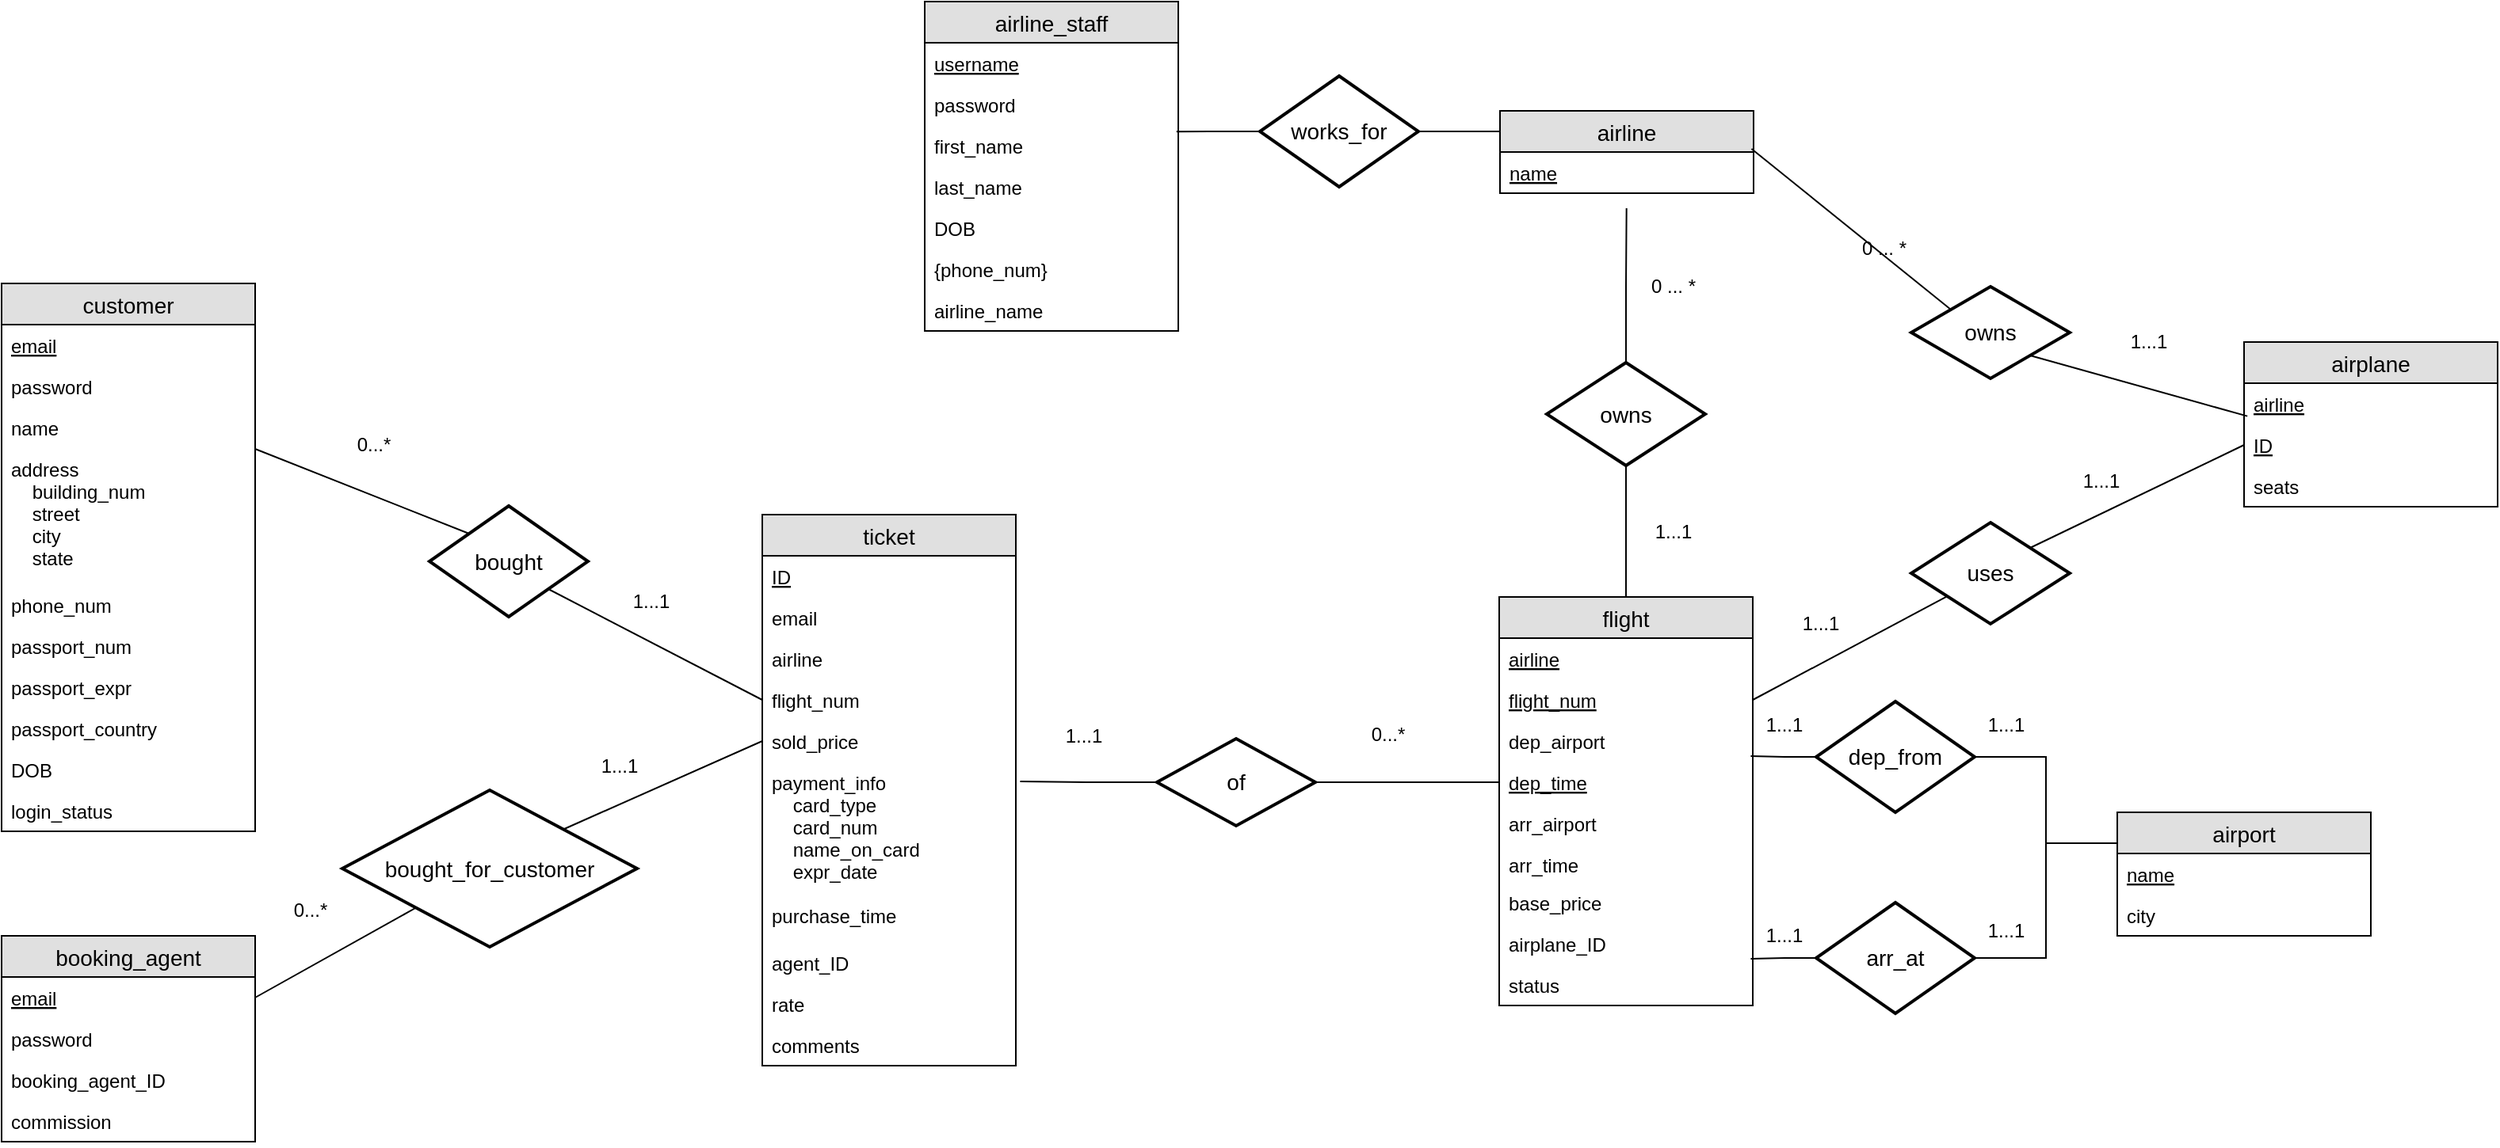 <mxfile version="12.1.0" type="github" pages="1"><diagram id="OmT5OmckwUrSFIo6k8KH" name="Page-1"><mxGraphModel dx="1048" dy="684" grid="1" gridSize="10" guides="1" tooltips="1" connect="1" arrows="1" fold="1" page="1" pageScale="1" pageWidth="1654" pageHeight="1169" math="0" shadow="0"><root><mxCell id="0"/><mxCell id="1" parent="0"/><mxCell id="NvmkVHi0GKRHKJPW13n5-1" value="airport" style="swimlane;fontStyle=0;childLayout=stackLayout;horizontal=1;startSize=26;fillColor=#e0e0e0;horizontalStack=0;resizeParent=1;resizeParentMax=0;resizeLast=0;collapsible=1;marginBottom=0;swimlaneFillColor=#ffffff;align=center;fontSize=14;" vertex="1" parent="1"><mxGeometry x="1371" y="736" width="160" height="78" as="geometry"/></mxCell><mxCell id="NvmkVHi0GKRHKJPW13n5-2" value="name" style="text;strokeColor=none;fillColor=none;spacingLeft=4;spacingRight=4;overflow=hidden;rotatable=0;points=[[0,0.5],[1,0.5]];portConstraint=eastwest;fontSize=12;fontStyle=4" vertex="1" parent="NvmkVHi0GKRHKJPW13n5-1"><mxGeometry y="26" width="160" height="26" as="geometry"/></mxCell><mxCell id="NvmkVHi0GKRHKJPW13n5-3" value="city" style="text;strokeColor=none;fillColor=none;spacingLeft=4;spacingRight=4;overflow=hidden;rotatable=0;points=[[0,0.5],[1,0.5]];portConstraint=eastwest;fontSize=12;" vertex="1" parent="NvmkVHi0GKRHKJPW13n5-1"><mxGeometry y="52" width="160" height="26" as="geometry"/></mxCell><mxCell id="NvmkVHi0GKRHKJPW13n5-4" value="airline" style="swimlane;fontStyle=0;childLayout=stackLayout;horizontal=1;startSize=26;fillColor=#e0e0e0;horizontalStack=0;resizeParent=1;resizeParentMax=0;resizeLast=0;collapsible=1;marginBottom=0;swimlaneFillColor=#ffffff;align=center;fontSize=14;" vertex="1" parent="1"><mxGeometry x="981.5" y="293" width="160" height="52" as="geometry"/></mxCell><mxCell id="NvmkVHi0GKRHKJPW13n5-5" value="name" style="text;strokeColor=none;fillColor=none;spacingLeft=4;spacingRight=4;overflow=hidden;rotatable=0;points=[[0,0.5],[1,0.5]];portConstraint=eastwest;fontSize=12;fontStyle=4" vertex="1" parent="NvmkVHi0GKRHKJPW13n5-4"><mxGeometry y="26" width="160" height="26" as="geometry"/></mxCell><mxCell id="NvmkVHi0GKRHKJPW13n5-6" value="airplane" style="swimlane;fontStyle=0;childLayout=stackLayout;horizontal=1;startSize=26;fillColor=#e0e0e0;horizontalStack=0;resizeParent=1;resizeParentMax=0;resizeLast=0;collapsible=1;marginBottom=0;swimlaneFillColor=#ffffff;align=center;fontSize=14;" vertex="1" parent="1"><mxGeometry x="1451" y="439" width="160" height="104" as="geometry"/></mxCell><mxCell id="NvmkVHi0GKRHKJPW13n5-7" value="airline" style="text;strokeColor=none;fillColor=none;spacingLeft=4;spacingRight=4;overflow=hidden;rotatable=0;points=[[0,0.5],[1,0.5]];portConstraint=eastwest;fontSize=12;fontStyle=4" vertex="1" parent="NvmkVHi0GKRHKJPW13n5-6"><mxGeometry y="26" width="160" height="26" as="geometry"/></mxCell><mxCell id="NvmkVHi0GKRHKJPW13n5-8" value="ID" style="text;strokeColor=none;fillColor=none;spacingLeft=4;spacingRight=4;overflow=hidden;rotatable=0;points=[[0,0.5],[1,0.5]];portConstraint=eastwest;fontSize=12;fontStyle=4" vertex="1" parent="NvmkVHi0GKRHKJPW13n5-6"><mxGeometry y="52" width="160" height="26" as="geometry"/></mxCell><mxCell id="NvmkVHi0GKRHKJPW13n5-9" value="seats" style="text;strokeColor=none;fillColor=none;spacingLeft=4;spacingRight=4;overflow=hidden;rotatable=0;points=[[0,0.5],[1,0.5]];portConstraint=eastwest;fontSize=12;" vertex="1" parent="NvmkVHi0GKRHKJPW13n5-6"><mxGeometry y="78" width="160" height="26" as="geometry"/></mxCell><mxCell id="NvmkVHi0GKRHKJPW13n5-10" value="owns" style="shape=rhombus;strokeWidth=2;fontSize=17;perimeter=rhombusPerimeter;whiteSpace=wrap;html=1;align=center;fontSize=14;" vertex="1" parent="1"><mxGeometry x="1241" y="404" width="100" height="58" as="geometry"/></mxCell><mxCell id="NvmkVHi0GKRHKJPW13n5-11" value="0 ... *" style="text;html=1;strokeColor=none;fillColor=none;align=center;verticalAlign=middle;whiteSpace=wrap;rounded=0;" vertex="1" parent="1"><mxGeometry x="1204" y="370" width="40" height="20" as="geometry"/></mxCell><mxCell id="NvmkVHi0GKRHKJPW13n5-12" value="1...1" style="text;html=1;strokeColor=none;fillColor=none;align=center;verticalAlign=middle;whiteSpace=wrap;rounded=0;" vertex="1" parent="1"><mxGeometry x="1371" y="429" width="40" height="20" as="geometry"/></mxCell><mxCell id="NvmkVHi0GKRHKJPW13n5-13" value="flight" style="swimlane;fontStyle=0;childLayout=stackLayout;horizontal=1;startSize=26;fillColor=#e0e0e0;horizontalStack=0;resizeParent=1;resizeParentMax=0;resizeLast=0;collapsible=1;marginBottom=0;swimlaneFillColor=#ffffff;align=center;fontSize=14;" vertex="1" parent="1"><mxGeometry x="981" y="600" width="160" height="258" as="geometry"/></mxCell><mxCell id="NvmkVHi0GKRHKJPW13n5-14" value="airline" style="text;strokeColor=none;fillColor=none;spacingLeft=4;spacingRight=4;overflow=hidden;rotatable=0;points=[[0,0.5],[1,0.5]];portConstraint=eastwest;fontSize=12;fontStyle=4" vertex="1" parent="NvmkVHi0GKRHKJPW13n5-13"><mxGeometry y="26" width="160" height="26" as="geometry"/></mxCell><mxCell id="NvmkVHi0GKRHKJPW13n5-15" value="flight_num" style="text;strokeColor=none;fillColor=none;spacingLeft=4;spacingRight=4;overflow=hidden;rotatable=0;points=[[0,0.5],[1,0.5]];portConstraint=eastwest;fontSize=12;fontStyle=4" vertex="1" parent="NvmkVHi0GKRHKJPW13n5-13"><mxGeometry y="52" width="160" height="26" as="geometry"/></mxCell><mxCell id="NvmkVHi0GKRHKJPW13n5-16" value="dep_airport" style="text;strokeColor=none;fillColor=none;spacingLeft=4;spacingRight=4;overflow=hidden;rotatable=0;points=[[0,0.5],[1,0.5]];portConstraint=eastwest;fontSize=12;" vertex="1" parent="NvmkVHi0GKRHKJPW13n5-13"><mxGeometry y="78" width="160" height="26" as="geometry"/></mxCell><mxCell id="NvmkVHi0GKRHKJPW13n5-17" value="dep_time&#10;" style="text;strokeColor=none;fillColor=none;spacingLeft=4;spacingRight=4;overflow=hidden;rotatable=0;points=[[0,0.5],[1,0.5]];portConstraint=eastwest;fontSize=12;fontStyle=4" vertex="1" parent="NvmkVHi0GKRHKJPW13n5-13"><mxGeometry y="104" width="160" height="26" as="geometry"/></mxCell><mxCell id="NvmkVHi0GKRHKJPW13n5-18" value="arr_airport" style="text;strokeColor=none;fillColor=none;spacingLeft=4;spacingRight=4;overflow=hidden;rotatable=0;points=[[0,0.5],[1,0.5]];portConstraint=eastwest;fontSize=12;" vertex="1" parent="NvmkVHi0GKRHKJPW13n5-13"><mxGeometry y="130" width="160" height="26" as="geometry"/></mxCell><mxCell id="NvmkVHi0GKRHKJPW13n5-19" value="arr_time&#10;" style="text;strokeColor=none;fillColor=none;spacingLeft=4;spacingRight=4;overflow=hidden;rotatable=0;points=[[0,0.5],[1,0.5]];portConstraint=eastwest;fontSize=12;" vertex="1" parent="NvmkVHi0GKRHKJPW13n5-13"><mxGeometry y="156" width="160" height="24" as="geometry"/></mxCell><mxCell id="NvmkVHi0GKRHKJPW13n5-20" value="base_price" style="text;strokeColor=none;fillColor=none;spacingLeft=4;spacingRight=4;overflow=hidden;rotatable=0;points=[[0,0.5],[1,0.5]];portConstraint=eastwest;fontSize=12;" vertex="1" parent="NvmkVHi0GKRHKJPW13n5-13"><mxGeometry y="180" width="160" height="26" as="geometry"/></mxCell><mxCell id="NvmkVHi0GKRHKJPW13n5-21" value="airplane_ID" style="text;strokeColor=none;fillColor=none;spacingLeft=4;spacingRight=4;overflow=hidden;rotatable=0;points=[[0,0.5],[1,0.5]];portConstraint=eastwest;fontSize=12;" vertex="1" parent="NvmkVHi0GKRHKJPW13n5-13"><mxGeometry y="206" width="160" height="26" as="geometry"/></mxCell><mxCell id="NvmkVHi0GKRHKJPW13n5-22" value="status" style="text;strokeColor=none;fillColor=none;spacingLeft=4;spacingRight=4;overflow=hidden;rotatable=0;points=[[0,0.5],[1,0.5]];portConstraint=eastwest;fontSize=12;" vertex="1" parent="NvmkVHi0GKRHKJPW13n5-13"><mxGeometry y="232" width="160" height="26" as="geometry"/></mxCell><mxCell id="NvmkVHi0GKRHKJPW13n5-23" value="ticket" style="swimlane;fontStyle=0;childLayout=stackLayout;horizontal=1;startSize=26;fillColor=#e0e0e0;horizontalStack=0;resizeParent=1;resizeParentMax=0;resizeLast=0;collapsible=1;marginBottom=0;swimlaneFillColor=#ffffff;align=center;fontSize=14;" vertex="1" parent="1"><mxGeometry x="516" y="548" width="160" height="348" as="geometry"/></mxCell><mxCell id="NvmkVHi0GKRHKJPW13n5-24" value="ID" style="text;strokeColor=none;fillColor=none;spacingLeft=4;spacingRight=4;overflow=hidden;rotatable=0;points=[[0,0.5],[1,0.5]];portConstraint=eastwest;fontSize=12;fontStyle=4" vertex="1" parent="NvmkVHi0GKRHKJPW13n5-23"><mxGeometry y="26" width="160" height="26" as="geometry"/></mxCell><mxCell id="NvmkVHi0GKRHKJPW13n5-25" value="email" style="text;strokeColor=none;fillColor=none;spacingLeft=4;spacingRight=4;overflow=hidden;rotatable=0;points=[[0,0.5],[1,0.5]];portConstraint=eastwest;fontSize=12;" vertex="1" parent="NvmkVHi0GKRHKJPW13n5-23"><mxGeometry y="52" width="160" height="26" as="geometry"/></mxCell><mxCell id="NvmkVHi0GKRHKJPW13n5-26" value="airline" style="text;strokeColor=none;fillColor=none;spacingLeft=4;spacingRight=4;overflow=hidden;rotatable=0;points=[[0,0.5],[1,0.5]];portConstraint=eastwest;fontSize=12;" vertex="1" parent="NvmkVHi0GKRHKJPW13n5-23"><mxGeometry y="78" width="160" height="26" as="geometry"/></mxCell><mxCell id="NvmkVHi0GKRHKJPW13n5-27" value="flight_num" style="text;strokeColor=none;fillColor=none;spacingLeft=4;spacingRight=4;overflow=hidden;rotatable=0;points=[[0,0.5],[1,0.5]];portConstraint=eastwest;fontSize=12;" vertex="1" parent="NvmkVHi0GKRHKJPW13n5-23"><mxGeometry y="104" width="160" height="26" as="geometry"/></mxCell><mxCell id="NvmkVHi0GKRHKJPW13n5-28" value="sold_price" style="text;strokeColor=none;fillColor=none;spacingLeft=4;spacingRight=4;overflow=hidden;rotatable=0;points=[[0,0.5],[1,0.5]];portConstraint=eastwest;fontSize=12;" vertex="1" parent="NvmkVHi0GKRHKJPW13n5-23"><mxGeometry y="130" width="160" height="26" as="geometry"/></mxCell><mxCell id="NvmkVHi0GKRHKJPW13n5-29" value="payment_info&#10;    card_type&#10;    card_num&#10;    name_on_card&#10;    expr_date" style="text;strokeColor=none;fillColor=none;spacingLeft=4;spacingRight=4;overflow=hidden;rotatable=0;points=[[0,0.5],[1,0.5]];portConstraint=eastwest;fontSize=12;" vertex="1" parent="NvmkVHi0GKRHKJPW13n5-23"><mxGeometry y="156" width="160" height="84" as="geometry"/></mxCell><mxCell id="NvmkVHi0GKRHKJPW13n5-30" value="purchase_time" style="text;strokeColor=none;fillColor=none;spacingLeft=4;spacingRight=4;overflow=hidden;rotatable=0;points=[[0,0.5],[1,0.5]];portConstraint=eastwest;fontSize=12;" vertex="1" parent="NvmkVHi0GKRHKJPW13n5-23"><mxGeometry y="240" width="160" height="30" as="geometry"/></mxCell><mxCell id="NvmkVHi0GKRHKJPW13n5-31" value="agent_ID" style="text;strokeColor=none;fillColor=none;spacingLeft=4;spacingRight=4;overflow=hidden;rotatable=0;points=[[0,0.5],[1,0.5]];portConstraint=eastwest;fontSize=12;" vertex="1" parent="NvmkVHi0GKRHKJPW13n5-23"><mxGeometry y="270" width="160" height="26" as="geometry"/></mxCell><mxCell id="NvmkVHi0GKRHKJPW13n5-100" value="rate" style="text;strokeColor=none;fillColor=none;spacingLeft=4;spacingRight=4;overflow=hidden;rotatable=0;points=[[0,0.5],[1,0.5]];portConstraint=eastwest;fontSize=12;" vertex="1" parent="NvmkVHi0GKRHKJPW13n5-23"><mxGeometry y="296" width="160" height="26" as="geometry"/></mxCell><mxCell id="NvmkVHi0GKRHKJPW13n5-101" value="comments" style="text;strokeColor=none;fillColor=none;spacingLeft=4;spacingRight=4;overflow=hidden;rotatable=0;points=[[0,0.5],[1,0.5]];portConstraint=eastwest;fontSize=12;" vertex="1" parent="NvmkVHi0GKRHKJPW13n5-23"><mxGeometry y="322" width="160" height="26" as="geometry"/></mxCell><mxCell id="NvmkVHi0GKRHKJPW13n5-32" value="booking_agent" style="swimlane;fontStyle=0;childLayout=stackLayout;horizontal=1;startSize=26;fillColor=#e0e0e0;horizontalStack=0;resizeParent=1;resizeParentMax=0;resizeLast=0;collapsible=1;marginBottom=0;swimlaneFillColor=#ffffff;align=center;fontSize=14;" vertex="1" parent="1"><mxGeometry x="36" y="814" width="160" height="130" as="geometry"/></mxCell><mxCell id="NvmkVHi0GKRHKJPW13n5-33" value="email" style="text;strokeColor=none;fillColor=none;spacingLeft=4;spacingRight=4;overflow=hidden;rotatable=0;points=[[0,0.5],[1,0.5]];portConstraint=eastwest;fontSize=12;fontStyle=4" vertex="1" parent="NvmkVHi0GKRHKJPW13n5-32"><mxGeometry y="26" width="160" height="26" as="geometry"/></mxCell><mxCell id="NvmkVHi0GKRHKJPW13n5-34" value="password" style="text;strokeColor=none;fillColor=none;spacingLeft=4;spacingRight=4;overflow=hidden;rotatable=0;points=[[0,0.5],[1,0.5]];portConstraint=eastwest;fontSize=12;" vertex="1" parent="NvmkVHi0GKRHKJPW13n5-32"><mxGeometry y="52" width="160" height="26" as="geometry"/></mxCell><mxCell id="NvmkVHi0GKRHKJPW13n5-35" value="booking_agent_ID" style="text;strokeColor=none;fillColor=none;spacingLeft=4;spacingRight=4;overflow=hidden;rotatable=0;points=[[0,0.5],[1,0.5]];portConstraint=eastwest;fontSize=12;" vertex="1" parent="NvmkVHi0GKRHKJPW13n5-32"><mxGeometry y="78" width="160" height="26" as="geometry"/></mxCell><mxCell id="NvmkVHi0GKRHKJPW13n5-107" value="commission" style="text;strokeColor=none;fillColor=none;spacingLeft=4;spacingRight=4;overflow=hidden;rotatable=0;points=[[0,0.5],[1,0.5]];portConstraint=eastwest;fontSize=12;" vertex="1" parent="NvmkVHi0GKRHKJPW13n5-32"><mxGeometry y="104" width="160" height="26" as="geometry"/></mxCell><mxCell id="NvmkVHi0GKRHKJPW13n5-36" value="airline_staff" style="swimlane;fontStyle=0;childLayout=stackLayout;horizontal=1;startSize=26;fillColor=#e0e0e0;horizontalStack=0;resizeParent=1;resizeParentMax=0;resizeLast=0;collapsible=1;marginBottom=0;swimlaneFillColor=#ffffff;align=center;fontSize=14;" vertex="1" parent="1"><mxGeometry x="618.5" y="224" width="160" height="208" as="geometry"/></mxCell><mxCell id="NvmkVHi0GKRHKJPW13n5-37" value="username" style="text;strokeColor=none;fillColor=none;spacingLeft=4;spacingRight=4;overflow=hidden;rotatable=0;points=[[0,0.5],[1,0.5]];portConstraint=eastwest;fontSize=12;fontStyle=4" vertex="1" parent="NvmkVHi0GKRHKJPW13n5-36"><mxGeometry y="26" width="160" height="26" as="geometry"/></mxCell><mxCell id="NvmkVHi0GKRHKJPW13n5-38" value="password" style="text;strokeColor=none;fillColor=none;spacingLeft=4;spacingRight=4;overflow=hidden;rotatable=0;points=[[0,0.5],[1,0.5]];portConstraint=eastwest;fontSize=12;" vertex="1" parent="NvmkVHi0GKRHKJPW13n5-36"><mxGeometry y="52" width="160" height="26" as="geometry"/></mxCell><mxCell id="NvmkVHi0GKRHKJPW13n5-39" value="first_name" style="text;strokeColor=none;fillColor=none;spacingLeft=4;spacingRight=4;overflow=hidden;rotatable=0;points=[[0,0.5],[1,0.5]];portConstraint=eastwest;fontSize=12;" vertex="1" parent="NvmkVHi0GKRHKJPW13n5-36"><mxGeometry y="78" width="160" height="26" as="geometry"/></mxCell><mxCell id="NvmkVHi0GKRHKJPW13n5-40" value="last_name" style="text;strokeColor=none;fillColor=none;spacingLeft=4;spacingRight=4;overflow=hidden;rotatable=0;points=[[0,0.5],[1,0.5]];portConstraint=eastwest;fontSize=12;" vertex="1" parent="NvmkVHi0GKRHKJPW13n5-36"><mxGeometry y="104" width="160" height="26" as="geometry"/></mxCell><mxCell id="NvmkVHi0GKRHKJPW13n5-41" value="DOB" style="text;strokeColor=none;fillColor=none;spacingLeft=4;spacingRight=4;overflow=hidden;rotatable=0;points=[[0,0.5],[1,0.5]];portConstraint=eastwest;fontSize=12;" vertex="1" parent="NvmkVHi0GKRHKJPW13n5-36"><mxGeometry y="130" width="160" height="26" as="geometry"/></mxCell><mxCell id="NvmkVHi0GKRHKJPW13n5-42" value="{phone_num}" style="text;strokeColor=none;fillColor=none;spacingLeft=4;spacingRight=4;overflow=hidden;rotatable=0;points=[[0,0.5],[1,0.5]];portConstraint=eastwest;fontSize=12;" vertex="1" parent="NvmkVHi0GKRHKJPW13n5-36"><mxGeometry y="156" width="160" height="26" as="geometry"/></mxCell><mxCell id="NvmkVHi0GKRHKJPW13n5-43" value="airline_name" style="text;strokeColor=none;fillColor=none;spacingLeft=4;spacingRight=4;overflow=hidden;rotatable=0;points=[[0,0.5],[1,0.5]];portConstraint=eastwest;fontSize=12;" vertex="1" parent="NvmkVHi0GKRHKJPW13n5-36"><mxGeometry y="182" width="160" height="26" as="geometry"/></mxCell><mxCell id="NvmkVHi0GKRHKJPW13n5-44" style="edgeStyle=orthogonalEdgeStyle;rounded=0;orthogonalLoop=1;jettySize=auto;html=1;exitX=0.5;exitY=1;exitDx=0;exitDy=0;entryX=0.5;entryY=0;entryDx=0;entryDy=0;endArrow=none;endFill=0;" edge="1" parent="1" source="NvmkVHi0GKRHKJPW13n5-46" target="NvmkVHi0GKRHKJPW13n5-13"><mxGeometry relative="1" as="geometry"/></mxCell><mxCell id="NvmkVHi0GKRHKJPW13n5-109" style="edgeStyle=orthogonalEdgeStyle;rounded=0;orthogonalLoop=1;jettySize=auto;html=1;exitX=0.5;exitY=0;exitDx=0;exitDy=0;endArrow=none;endFill=0;" edge="1" parent="1" source="NvmkVHi0GKRHKJPW13n5-46"><mxGeometry relative="1" as="geometry"><mxPoint x="1061.333" y="354.5" as="targetPoint"/></mxGeometry></mxCell><mxCell id="NvmkVHi0GKRHKJPW13n5-46" value="owns" style="shape=rhombus;strokeWidth=2;fontSize=17;perimeter=rhombusPerimeter;whiteSpace=wrap;html=1;align=center;fontSize=14;" vertex="1" parent="1"><mxGeometry x="1011" y="452" width="100" height="65" as="geometry"/></mxCell><mxCell id="NvmkVHi0GKRHKJPW13n5-47" value="customer" style="swimlane;fontStyle=0;childLayout=stackLayout;horizontal=1;startSize=26;fillColor=#e0e0e0;horizontalStack=0;resizeParent=1;resizeParentMax=0;resizeLast=0;collapsible=1;marginBottom=0;swimlaneFillColor=#ffffff;align=center;fontSize=14;" vertex="1" parent="1"><mxGeometry x="36" y="402" width="160" height="346" as="geometry"/></mxCell><mxCell id="NvmkVHi0GKRHKJPW13n5-49" value="email" style="text;strokeColor=none;fillColor=none;spacingLeft=4;spacingRight=4;overflow=hidden;rotatable=0;points=[[0,0.5],[1,0.5]];portConstraint=eastwest;fontSize=12;fontStyle=4" vertex="1" parent="NvmkVHi0GKRHKJPW13n5-47"><mxGeometry y="26" width="160" height="26" as="geometry"/></mxCell><mxCell id="NvmkVHi0GKRHKJPW13n5-50" value="password" style="text;strokeColor=none;fillColor=none;spacingLeft=4;spacingRight=4;overflow=hidden;rotatable=0;points=[[0,0.5],[1,0.5]];portConstraint=eastwest;fontSize=12;" vertex="1" parent="NvmkVHi0GKRHKJPW13n5-47"><mxGeometry y="52" width="160" height="26" as="geometry"/></mxCell><mxCell id="NvmkVHi0GKRHKJPW13n5-48" value="name" style="text;strokeColor=none;fillColor=none;spacingLeft=4;spacingRight=4;overflow=hidden;rotatable=0;points=[[0,0.5],[1,0.5]];portConstraint=eastwest;fontSize=12;" vertex="1" parent="NvmkVHi0GKRHKJPW13n5-47"><mxGeometry y="78" width="160" height="26" as="geometry"/></mxCell><mxCell id="NvmkVHi0GKRHKJPW13n5-51" value="address&#10;    building_num&#10;    street&#10;    city&#10;    state" style="text;strokeColor=none;fillColor=none;spacingLeft=4;spacingRight=4;overflow=hidden;rotatable=0;points=[[0,0.5],[1,0.5]];portConstraint=eastwest;fontSize=12;" vertex="1" parent="NvmkVHi0GKRHKJPW13n5-47"><mxGeometry y="104" width="160" height="86" as="geometry"/></mxCell><mxCell id="NvmkVHi0GKRHKJPW13n5-52" value="phone_num" style="text;strokeColor=none;fillColor=none;spacingLeft=4;spacingRight=4;overflow=hidden;rotatable=0;points=[[0,0.5],[1,0.5]];portConstraint=eastwest;fontSize=12;" vertex="1" parent="NvmkVHi0GKRHKJPW13n5-47"><mxGeometry y="190" width="160" height="26" as="geometry"/></mxCell><mxCell id="NvmkVHi0GKRHKJPW13n5-53" value="passport_num" style="text;strokeColor=none;fillColor=none;spacingLeft=4;spacingRight=4;overflow=hidden;rotatable=0;points=[[0,0.5],[1,0.5]];portConstraint=eastwest;fontSize=12;" vertex="1" parent="NvmkVHi0GKRHKJPW13n5-47"><mxGeometry y="216" width="160" height="26" as="geometry"/></mxCell><mxCell id="NvmkVHi0GKRHKJPW13n5-54" value="passport_expr" style="text;strokeColor=none;fillColor=none;spacingLeft=4;spacingRight=4;overflow=hidden;rotatable=0;points=[[0,0.5],[1,0.5]];portConstraint=eastwest;fontSize=12;" vertex="1" parent="NvmkVHi0GKRHKJPW13n5-47"><mxGeometry y="242" width="160" height="26" as="geometry"/></mxCell><mxCell id="NvmkVHi0GKRHKJPW13n5-55" value="passport_country" style="text;strokeColor=none;fillColor=none;spacingLeft=4;spacingRight=4;overflow=hidden;rotatable=0;points=[[0,0.5],[1,0.5]];portConstraint=eastwest;fontSize=12;" vertex="1" parent="NvmkVHi0GKRHKJPW13n5-47"><mxGeometry y="268" width="160" height="26" as="geometry"/></mxCell><mxCell id="NvmkVHi0GKRHKJPW13n5-56" value="DOB" style="text;strokeColor=none;fillColor=none;spacingLeft=4;spacingRight=4;overflow=hidden;rotatable=0;points=[[0,0.5],[1,0.5]];portConstraint=eastwest;fontSize=12;" vertex="1" parent="NvmkVHi0GKRHKJPW13n5-47"><mxGeometry y="294" width="160" height="26" as="geometry"/></mxCell><mxCell id="NvmkVHi0GKRHKJPW13n5-89" value="login_status" style="text;strokeColor=none;fillColor=none;spacingLeft=4;spacingRight=4;overflow=hidden;rotatable=0;points=[[0,0.5],[1,0.5]];portConstraint=eastwest;fontSize=12;" vertex="1" parent="NvmkVHi0GKRHKJPW13n5-47"><mxGeometry y="320" width="160" height="26" as="geometry"/></mxCell><mxCell id="NvmkVHi0GKRHKJPW13n5-57" style="edgeStyle=orthogonalEdgeStyle;rounded=0;orthogonalLoop=1;jettySize=auto;html=1;exitX=1;exitY=0.5;exitDx=0;exitDy=0;entryX=0;entryY=0.25;entryDx=0;entryDy=0;endArrow=none;endFill=0;" edge="1" parent="1" source="NvmkVHi0GKRHKJPW13n5-59" target="NvmkVHi0GKRHKJPW13n5-1"><mxGeometry relative="1" as="geometry"/></mxCell><mxCell id="NvmkVHi0GKRHKJPW13n5-76" style="edgeStyle=orthogonalEdgeStyle;rounded=0;orthogonalLoop=1;jettySize=auto;html=1;exitX=0;exitY=0.5;exitDx=0;exitDy=0;entryX=0.992;entryY=-0.135;entryDx=0;entryDy=0;entryPerimeter=0;endArrow=none;endFill=0;" edge="1" parent="1" source="NvmkVHi0GKRHKJPW13n5-59" target="NvmkVHi0GKRHKJPW13n5-17"><mxGeometry relative="1" as="geometry"/></mxCell><mxCell id="NvmkVHi0GKRHKJPW13n5-59" value="dep_from" style="shape=rhombus;strokeWidth=2;fontSize=17;perimeter=rhombusPerimeter;whiteSpace=wrap;html=1;align=center;fontSize=14;" vertex="1" parent="1"><mxGeometry x="1181" y="666" width="100" height="70" as="geometry"/></mxCell><mxCell id="NvmkVHi0GKRHKJPW13n5-60" style="edgeStyle=orthogonalEdgeStyle;rounded=0;orthogonalLoop=1;jettySize=auto;html=1;exitX=1;exitY=0.5;exitDx=0;exitDy=0;entryX=0;entryY=0.25;entryDx=0;entryDy=0;endArrow=none;endFill=0;" edge="1" parent="1" source="NvmkVHi0GKRHKJPW13n5-62" target="NvmkVHi0GKRHKJPW13n5-1"><mxGeometry relative="1" as="geometry"/></mxCell><mxCell id="NvmkVHi0GKRHKJPW13n5-61" style="edgeStyle=orthogonalEdgeStyle;rounded=0;orthogonalLoop=1;jettySize=auto;html=1;exitX=0;exitY=0.5;exitDx=0;exitDy=0;entryX=0.992;entryY=0.865;entryDx=0;entryDy=0;entryPerimeter=0;endArrow=none;endFill=0;" edge="1" parent="1" source="NvmkVHi0GKRHKJPW13n5-62" target="NvmkVHi0GKRHKJPW13n5-21"><mxGeometry relative="1" as="geometry"/></mxCell><mxCell id="NvmkVHi0GKRHKJPW13n5-62" value="arr_at" style="shape=rhombus;strokeWidth=2;fontSize=17;perimeter=rhombusPerimeter;whiteSpace=wrap;html=1;align=center;fontSize=14;" vertex="1" parent="1"><mxGeometry x="1181" y="793" width="100" height="70" as="geometry"/></mxCell><mxCell id="NvmkVHi0GKRHKJPW13n5-63" value="1...1" style="text;html=1;strokeColor=none;fillColor=none;align=center;verticalAlign=middle;whiteSpace=wrap;rounded=0;" vertex="1" parent="1"><mxGeometry x="1141" y="671" width="40" height="20" as="geometry"/></mxCell><mxCell id="NvmkVHi0GKRHKJPW13n5-64" value="1...1" style="text;html=1;strokeColor=none;fillColor=none;align=center;verticalAlign=middle;whiteSpace=wrap;rounded=0;" vertex="1" parent="1"><mxGeometry x="1281" y="671" width="40" height="20" as="geometry"/></mxCell><mxCell id="NvmkVHi0GKRHKJPW13n5-65" value="1...1" style="text;html=1;strokeColor=none;fillColor=none;align=center;verticalAlign=middle;whiteSpace=wrap;rounded=0;" vertex="1" parent="1"><mxGeometry x="1141" y="804" width="40" height="20" as="geometry"/></mxCell><mxCell id="NvmkVHi0GKRHKJPW13n5-66" value="1...1" style="text;html=1;strokeColor=none;fillColor=none;align=center;verticalAlign=middle;whiteSpace=wrap;rounded=0;" vertex="1" parent="1"><mxGeometry x="1281" y="801" width="40" height="20" as="geometry"/></mxCell><mxCell id="NvmkVHi0GKRHKJPW13n5-67" value="" style="endArrow=none;html=1;exitX=1;exitY=1;exitDx=0;exitDy=0;entryX=0.013;entryY=-0.199;entryDx=0;entryDy=0;entryPerimeter=0;" edge="1" parent="1" source="NvmkVHi0GKRHKJPW13n5-10" target="NvmkVHi0GKRHKJPW13n5-8"><mxGeometry width="50" height="50" relative="1" as="geometry"><mxPoint x="1321" y="543" as="sourcePoint"/><mxPoint x="1371" y="493" as="targetPoint"/></mxGeometry></mxCell><mxCell id="NvmkVHi0GKRHKJPW13n5-68" value="" style="endArrow=none;html=1;exitX=0.992;exitY=-0.077;exitDx=0;exitDy=0;exitPerimeter=0;entryX=0;entryY=0;entryDx=0;entryDy=0;" edge="1" parent="1" source="NvmkVHi0GKRHKJPW13n5-5" target="NvmkVHi0GKRHKJPW13n5-10"><mxGeometry width="50" height="50" relative="1" as="geometry"><mxPoint x="1166" y="503" as="sourcePoint"/><mxPoint x="1216" y="453" as="targetPoint"/></mxGeometry></mxCell><mxCell id="NvmkVHi0GKRHKJPW13n5-69" value="uses" style="shape=rhombus;strokeWidth=2;fontSize=17;perimeter=rhombusPerimeter;whiteSpace=wrap;html=1;align=center;fontSize=14;" vertex="1" parent="1"><mxGeometry x="1241" y="553" width="100" height="64" as="geometry"/></mxCell><mxCell id="NvmkVHi0GKRHKJPW13n5-70" value="" style="endArrow=none;html=1;exitX=1;exitY=0;exitDx=0;exitDy=0;entryX=0;entryY=0.5;entryDx=0;entryDy=0;" edge="1" parent="1" source="NvmkVHi0GKRHKJPW13n5-69" target="NvmkVHi0GKRHKJPW13n5-8"><mxGeometry width="50" height="50" relative="1" as="geometry"><mxPoint x="1323" y="556.5" as="sourcePoint"/><mxPoint x="1373" y="506.5" as="targetPoint"/></mxGeometry></mxCell><mxCell id="NvmkVHi0GKRHKJPW13n5-71" value="" style="endArrow=none;html=1;exitX=1;exitY=0.5;exitDx=0;exitDy=0;" edge="1" parent="1" source="NvmkVHi0GKRHKJPW13n5-15" target="NvmkVHi0GKRHKJPW13n5-69"><mxGeometry width="50" height="50" relative="1" as="geometry"><mxPoint x="1181" y="664" as="sourcePoint"/><mxPoint x="1231" y="614" as="targetPoint"/></mxGeometry></mxCell><mxCell id="NvmkVHi0GKRHKJPW13n5-72" value="0 ... *" style="text;html=1;strokeColor=none;fillColor=none;align=center;verticalAlign=middle;whiteSpace=wrap;rounded=0;" vertex="1" parent="1"><mxGeometry x="1071" y="394" width="40" height="20" as="geometry"/></mxCell><mxCell id="NvmkVHi0GKRHKJPW13n5-73" value="1...1" style="text;html=1;strokeColor=none;fillColor=none;align=center;verticalAlign=middle;whiteSpace=wrap;rounded=0;" vertex="1" parent="1"><mxGeometry x="1071" y="548.5" width="40" height="20" as="geometry"/></mxCell><mxCell id="NvmkVHi0GKRHKJPW13n5-74" value="1...1" style="text;html=1;strokeColor=none;fillColor=none;align=center;verticalAlign=middle;whiteSpace=wrap;rounded=0;" vertex="1" parent="1"><mxGeometry x="1164" y="607" width="40" height="20" as="geometry"/></mxCell><mxCell id="NvmkVHi0GKRHKJPW13n5-75" value="1...1" style="text;html=1;strokeColor=none;fillColor=none;align=center;verticalAlign=middle;whiteSpace=wrap;rounded=0;" vertex="1" parent="1"><mxGeometry x="1341" y="517" width="40" height="20" as="geometry"/></mxCell><mxCell id="NvmkVHi0GKRHKJPW13n5-82" style="edgeStyle=orthogonalEdgeStyle;rounded=0;orthogonalLoop=1;jettySize=auto;html=1;exitX=1;exitY=0.5;exitDx=0;exitDy=0;endArrow=none;endFill=0;entryX=0;entryY=0.5;entryDx=0;entryDy=0;" edge="1" parent="1" source="NvmkVHi0GKRHKJPW13n5-78" target="NvmkVHi0GKRHKJPW13n5-17"><mxGeometry relative="1" as="geometry"><mxPoint x="971" y="704.5" as="targetPoint"/></mxGeometry></mxCell><mxCell id="NvmkVHi0GKRHKJPW13n5-99" style="edgeStyle=orthogonalEdgeStyle;rounded=0;orthogonalLoop=1;jettySize=auto;html=1;exitX=0;exitY=0.5;exitDx=0;exitDy=0;entryX=1.017;entryY=0.149;entryDx=0;entryDy=0;entryPerimeter=0;endArrow=none;endFill=0;" edge="1" parent="1" source="NvmkVHi0GKRHKJPW13n5-78" target="NvmkVHi0GKRHKJPW13n5-29"><mxGeometry relative="1" as="geometry"/></mxCell><mxCell id="NvmkVHi0GKRHKJPW13n5-78" value="of" style="shape=rhombus;strokeWidth=2;fontSize=17;perimeter=rhombusPerimeter;whiteSpace=wrap;html=1;align=center;fontSize=14;" vertex="1" parent="1"><mxGeometry x="765" y="689.5" width="100" height="55" as="geometry"/></mxCell><mxCell id="NvmkVHi0GKRHKJPW13n5-83" value="1...1" style="text;html=1;strokeColor=none;fillColor=none;align=center;verticalAlign=middle;whiteSpace=wrap;rounded=0;" vertex="1" parent="1"><mxGeometry x="698.5" y="678" width="40" height="20" as="geometry"/></mxCell><mxCell id="NvmkVHi0GKRHKJPW13n5-84" value="0...*" style="text;html=1;strokeColor=none;fillColor=none;align=center;verticalAlign=middle;whiteSpace=wrap;rounded=0;" vertex="1" parent="1"><mxGeometry x="891" y="676.5" width="40" height="20" as="geometry"/></mxCell><mxCell id="NvmkVHi0GKRHKJPW13n5-87" value="bought" style="shape=rhombus;strokeWidth=2;fontSize=17;perimeter=rhombusPerimeter;whiteSpace=wrap;html=1;align=center;fontSize=14;" vertex="1" parent="1"><mxGeometry x="306" y="542.5" width="100" height="70" as="geometry"/></mxCell><mxCell id="NvmkVHi0GKRHKJPW13n5-88" value="" style="endArrow=none;html=1;entryX=0;entryY=0;entryDx=0;entryDy=0;" edge="1" parent="1" target="NvmkVHi0GKRHKJPW13n5-87"><mxGeometry width="50" height="50" relative="1" as="geometry"><mxPoint x="196" y="506.5" as="sourcePoint"/><mxPoint x="291" y="477" as="targetPoint"/></mxGeometry></mxCell><mxCell id="NvmkVHi0GKRHKJPW13n5-91" value="" style="endArrow=none;html=1;entryX=1;entryY=1;entryDx=0;entryDy=0;exitX=0;exitY=0.5;exitDx=0;exitDy=0;" edge="1" parent="1" source="NvmkVHi0GKRHKJPW13n5-27" target="NvmkVHi0GKRHKJPW13n5-87"><mxGeometry width="50" height="50" relative="1" as="geometry"><mxPoint x="256" y="713" as="sourcePoint"/><mxPoint x="306" y="683" as="targetPoint"/></mxGeometry></mxCell><mxCell id="NvmkVHi0GKRHKJPW13n5-95" value="0...*" style="text;html=1;strokeColor=none;fillColor=none;align=center;verticalAlign=middle;whiteSpace=wrap;rounded=0;" vertex="1" parent="1"><mxGeometry x="251" y="494" width="40" height="20" as="geometry"/></mxCell><mxCell id="NvmkVHi0GKRHKJPW13n5-96" value="1...1" style="text;html=1;strokeColor=none;fillColor=none;align=center;verticalAlign=middle;whiteSpace=wrap;rounded=0;" vertex="1" parent="1"><mxGeometry x="426" y="593" width="40" height="20" as="geometry"/></mxCell><mxCell id="NvmkVHi0GKRHKJPW13n5-102" value="bought_for_customer" style="shape=rhombus;strokeWidth=2;fontSize=17;perimeter=rhombusPerimeter;whiteSpace=wrap;html=1;align=center;fontSize=14;" vertex="1" parent="1"><mxGeometry x="251" y="722" width="186" height="99" as="geometry"/></mxCell><mxCell id="NvmkVHi0GKRHKJPW13n5-103" value="" style="endArrow=none;html=1;entryX=0;entryY=1;entryDx=0;entryDy=0;exitX=1;exitY=0.5;exitDx=0;exitDy=0;" edge="1" parent="1" source="NvmkVHi0GKRHKJPW13n5-33" target="NvmkVHi0GKRHKJPW13n5-102"><mxGeometry width="50" height="50" relative="1" as="geometry"><mxPoint x="226" y="908" as="sourcePoint"/><mxPoint x="276" y="858" as="targetPoint"/></mxGeometry></mxCell><mxCell id="NvmkVHi0GKRHKJPW13n5-104" value="" style="endArrow=none;html=1;entryX=0;entryY=0.5;entryDx=0;entryDy=0;exitX=1;exitY=0;exitDx=0;exitDy=0;" edge="1" parent="1" source="NvmkVHi0GKRHKJPW13n5-102" target="NvmkVHi0GKRHKJPW13n5-28"><mxGeometry width="50" height="50" relative="1" as="geometry"><mxPoint x="437" y="843" as="sourcePoint"/><mxPoint x="487" y="793" as="targetPoint"/></mxGeometry></mxCell><mxCell id="NvmkVHi0GKRHKJPW13n5-105" value="0...*" style="text;html=1;strokeColor=none;fillColor=none;align=center;verticalAlign=middle;whiteSpace=wrap;rounded=0;" vertex="1" parent="1"><mxGeometry x="211" y="788" width="40" height="20" as="geometry"/></mxCell><mxCell id="NvmkVHi0GKRHKJPW13n5-106" value="1...1" style="text;html=1;strokeColor=none;fillColor=none;align=center;verticalAlign=middle;whiteSpace=wrap;rounded=0;" vertex="1" parent="1"><mxGeometry x="406" y="696.5" width="40" height="20" as="geometry"/></mxCell><mxCell id="NvmkVHi0GKRHKJPW13n5-110" style="edgeStyle=orthogonalEdgeStyle;rounded=0;orthogonalLoop=1;jettySize=auto;html=1;exitX=0;exitY=0.5;exitDx=0;exitDy=0;entryX=0.993;entryY=0.16;entryDx=0;entryDy=0;entryPerimeter=0;endArrow=none;endFill=0;" edge="1" parent="1" source="NvmkVHi0GKRHKJPW13n5-108" target="NvmkVHi0GKRHKJPW13n5-39"><mxGeometry relative="1" as="geometry"/></mxCell><mxCell id="NvmkVHi0GKRHKJPW13n5-111" style="edgeStyle=orthogonalEdgeStyle;rounded=0;orthogonalLoop=1;jettySize=auto;html=1;exitX=1;exitY=0.5;exitDx=0;exitDy=0;entryX=0;entryY=0.25;entryDx=0;entryDy=0;endArrow=none;endFill=0;" edge="1" parent="1" source="NvmkVHi0GKRHKJPW13n5-108" target="NvmkVHi0GKRHKJPW13n5-4"><mxGeometry relative="1" as="geometry"/></mxCell><mxCell id="NvmkVHi0GKRHKJPW13n5-108" value="works_for" style="shape=rhombus;strokeWidth=2;fontSize=17;perimeter=rhombusPerimeter;whiteSpace=wrap;html=1;align=center;fontSize=14;" vertex="1" parent="1"><mxGeometry x="830" y="271" width="100" height="70" as="geometry"/></mxCell></root></mxGraphModel></diagram></mxfile>